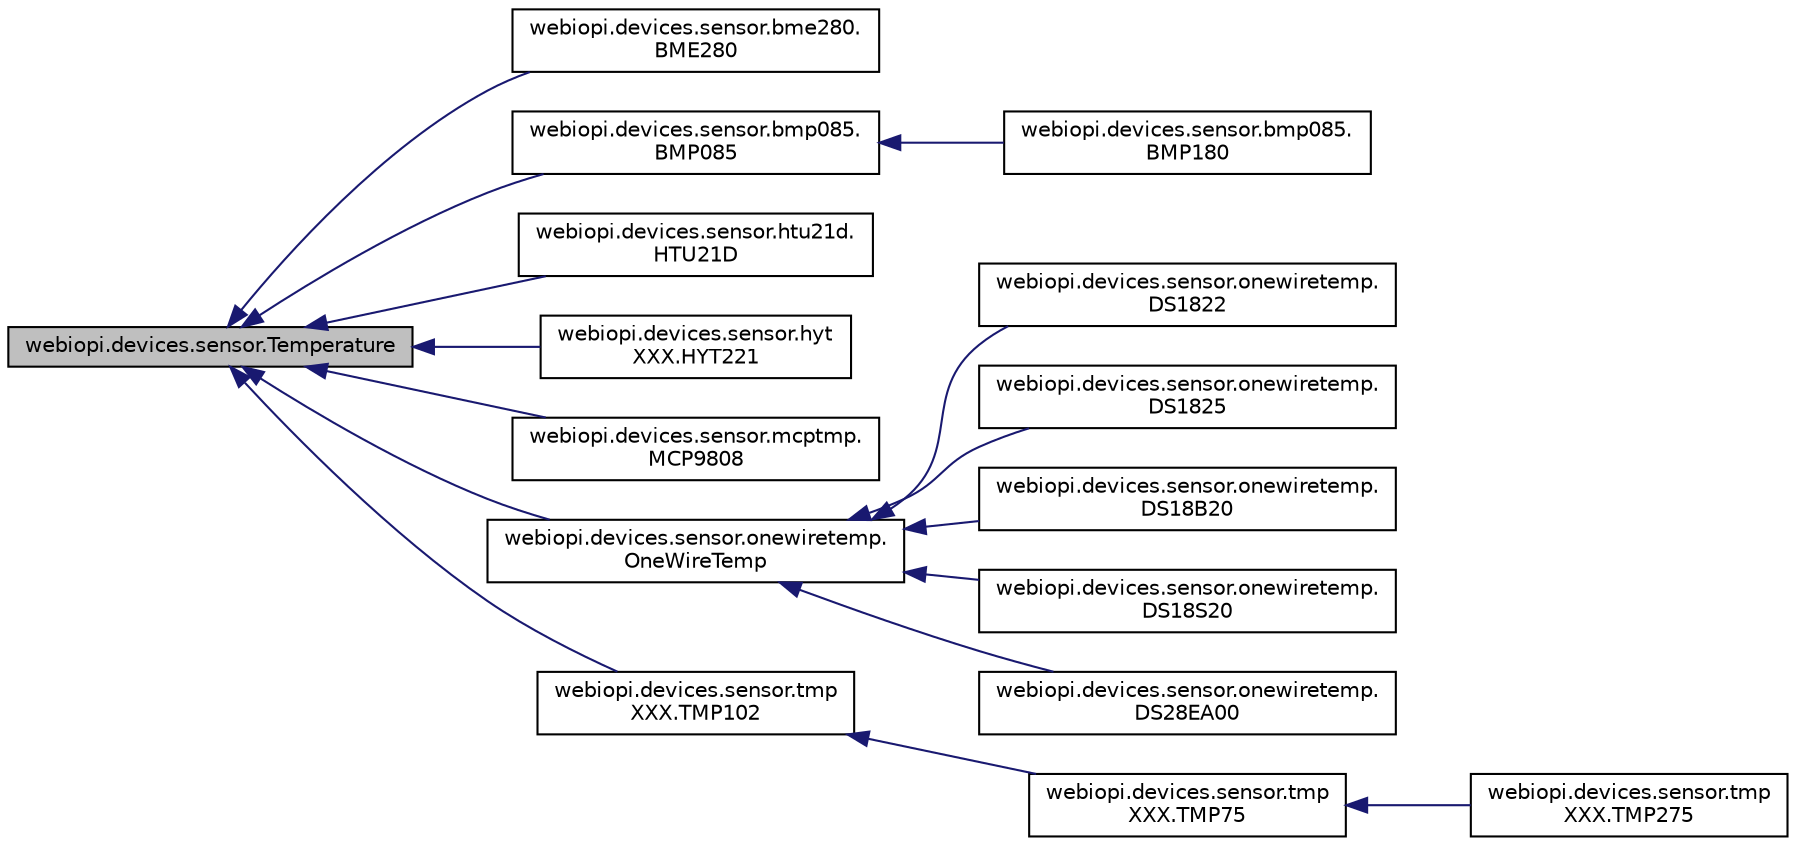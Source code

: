 digraph "webiopi.devices.sensor.Temperature"
{
  edge [fontname="Helvetica",fontsize="10",labelfontname="Helvetica",labelfontsize="10"];
  node [fontname="Helvetica",fontsize="10",shape=record];
  rankdir="LR";
  Node1 [label="webiopi.devices.sensor.Temperature",height=0.2,width=0.4,color="black", fillcolor="grey75", style="filled", fontcolor="black"];
  Node1 -> Node2 [dir="back",color="midnightblue",fontsize="10",style="solid",fontname="Helvetica"];
  Node2 [label="webiopi.devices.sensor.bme280.\lBME280",height=0.2,width=0.4,color="black", fillcolor="white", style="filled",URL="$classwebiopi_1_1devices_1_1sensor_1_1bme280_1_1BME280.html"];
  Node1 -> Node3 [dir="back",color="midnightblue",fontsize="10",style="solid",fontname="Helvetica"];
  Node3 [label="webiopi.devices.sensor.bmp085.\lBMP085",height=0.2,width=0.4,color="black", fillcolor="white", style="filled",URL="$classwebiopi_1_1devices_1_1sensor_1_1bmp085_1_1BMP085.html"];
  Node3 -> Node4 [dir="back",color="midnightblue",fontsize="10",style="solid",fontname="Helvetica"];
  Node4 [label="webiopi.devices.sensor.bmp085.\lBMP180",height=0.2,width=0.4,color="black", fillcolor="white", style="filled",URL="$classwebiopi_1_1devices_1_1sensor_1_1bmp085_1_1BMP180.html"];
  Node1 -> Node5 [dir="back",color="midnightblue",fontsize="10",style="solid",fontname="Helvetica"];
  Node5 [label="webiopi.devices.sensor.htu21d.\lHTU21D",height=0.2,width=0.4,color="black", fillcolor="white", style="filled",URL="$classwebiopi_1_1devices_1_1sensor_1_1htu21d_1_1HTU21D.html"];
  Node1 -> Node6 [dir="back",color="midnightblue",fontsize="10",style="solid",fontname="Helvetica"];
  Node6 [label="webiopi.devices.sensor.hyt\lXXX.HYT221",height=0.2,width=0.4,color="black", fillcolor="white", style="filled",URL="$classwebiopi_1_1devices_1_1sensor_1_1hytXXX_1_1HYT221.html"];
  Node1 -> Node7 [dir="back",color="midnightblue",fontsize="10",style="solid",fontname="Helvetica"];
  Node7 [label="webiopi.devices.sensor.mcptmp.\lMCP9808",height=0.2,width=0.4,color="black", fillcolor="white", style="filled",URL="$classwebiopi_1_1devices_1_1sensor_1_1mcptmp_1_1MCP9808.html"];
  Node1 -> Node8 [dir="back",color="midnightblue",fontsize="10",style="solid",fontname="Helvetica"];
  Node8 [label="webiopi.devices.sensor.onewiretemp.\lOneWireTemp",height=0.2,width=0.4,color="black", fillcolor="white", style="filled",URL="$classwebiopi_1_1devices_1_1sensor_1_1onewiretemp_1_1OneWireTemp.html"];
  Node8 -> Node9 [dir="back",color="midnightblue",fontsize="10",style="solid",fontname="Helvetica"];
  Node9 [label="webiopi.devices.sensor.onewiretemp.\lDS1822",height=0.2,width=0.4,color="black", fillcolor="white", style="filled",URL="$classwebiopi_1_1devices_1_1sensor_1_1onewiretemp_1_1DS1822.html"];
  Node8 -> Node10 [dir="back",color="midnightblue",fontsize="10",style="solid",fontname="Helvetica"];
  Node10 [label="webiopi.devices.sensor.onewiretemp.\lDS1825",height=0.2,width=0.4,color="black", fillcolor="white", style="filled",URL="$classwebiopi_1_1devices_1_1sensor_1_1onewiretemp_1_1DS1825.html"];
  Node8 -> Node11 [dir="back",color="midnightblue",fontsize="10",style="solid",fontname="Helvetica"];
  Node11 [label="webiopi.devices.sensor.onewiretemp.\lDS18B20",height=0.2,width=0.4,color="black", fillcolor="white", style="filled",URL="$classwebiopi_1_1devices_1_1sensor_1_1onewiretemp_1_1DS18B20.html"];
  Node8 -> Node12 [dir="back",color="midnightblue",fontsize="10",style="solid",fontname="Helvetica"];
  Node12 [label="webiopi.devices.sensor.onewiretemp.\lDS18S20",height=0.2,width=0.4,color="black", fillcolor="white", style="filled",URL="$classwebiopi_1_1devices_1_1sensor_1_1onewiretemp_1_1DS18S20.html"];
  Node8 -> Node13 [dir="back",color="midnightblue",fontsize="10",style="solid",fontname="Helvetica"];
  Node13 [label="webiopi.devices.sensor.onewiretemp.\lDS28EA00",height=0.2,width=0.4,color="black", fillcolor="white", style="filled",URL="$classwebiopi_1_1devices_1_1sensor_1_1onewiretemp_1_1DS28EA00.html"];
  Node1 -> Node14 [dir="back",color="midnightblue",fontsize="10",style="solid",fontname="Helvetica"];
  Node14 [label="webiopi.devices.sensor.tmp\lXXX.TMP102",height=0.2,width=0.4,color="black", fillcolor="white", style="filled",URL="$classwebiopi_1_1devices_1_1sensor_1_1tmpXXX_1_1TMP102.html"];
  Node14 -> Node15 [dir="back",color="midnightblue",fontsize="10",style="solid",fontname="Helvetica"];
  Node15 [label="webiopi.devices.sensor.tmp\lXXX.TMP75",height=0.2,width=0.4,color="black", fillcolor="white", style="filled",URL="$classwebiopi_1_1devices_1_1sensor_1_1tmpXXX_1_1TMP75.html"];
  Node15 -> Node16 [dir="back",color="midnightblue",fontsize="10",style="solid",fontname="Helvetica"];
  Node16 [label="webiopi.devices.sensor.tmp\lXXX.TMP275",height=0.2,width=0.4,color="black", fillcolor="white", style="filled",URL="$classwebiopi_1_1devices_1_1sensor_1_1tmpXXX_1_1TMP275.html"];
}
